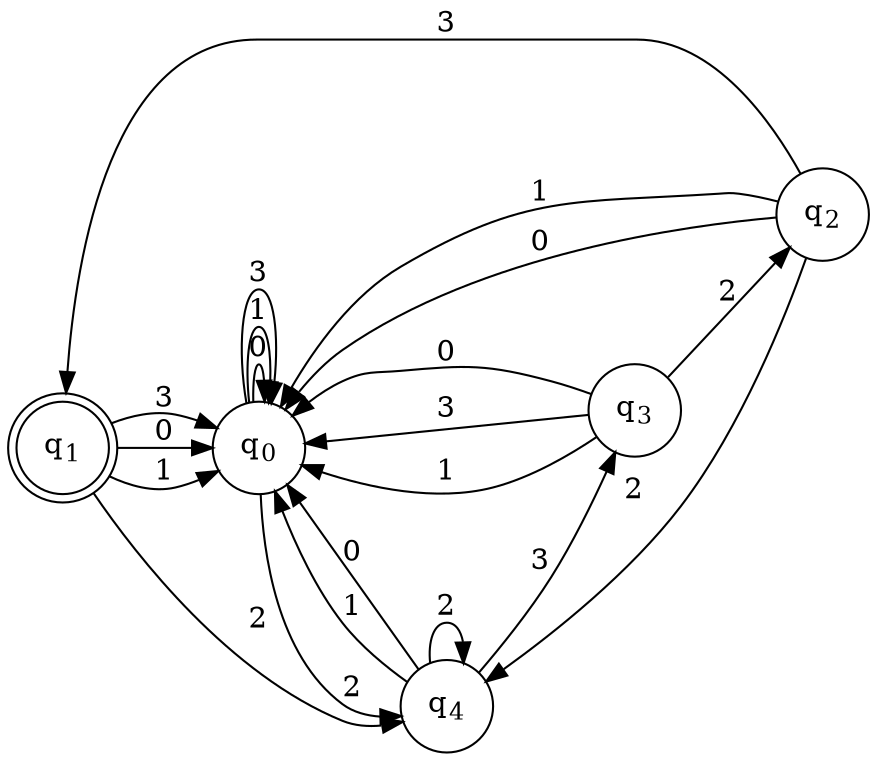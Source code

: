 digraph DFA {
  rankdir = LR;
  "q1" [shape=doublecircle, label=<q<sub>1</sub>>];
  "q1" -> "q0" [label="0"]
  "q1" -> "q0" [label="1"]
  "q1" -> "q4" [label="2"]
  "q1" -> "q0" [label="3"]
  "q0" [shape=circle, label=<q<sub>0</sub>>];
  "q0" -> "q0" [label="0"]
  "q0" -> "q0" [label="1"]
  "q0" -> "q4" [label="2"]
  "q0" -> "q0" [label="3"]
  "q2" [shape=circle, label=<q<sub>2</sub>>];
  "q2" -> "q0" [label="0"]
  "q2" -> "q0" [label="1"]
  "q2" -> "q4" [label="2"]
  "q2" -> "q1" [label="3"]
  "q3" [shape=circle, label=<q<sub>3</sub>>];
  "q3" -> "q0" [label="0"]
  "q3" -> "q0" [label="1"]
  "q3" -> "q2" [label="2"]
  "q3" -> "q0" [label="3"]
  "q4" [shape=circle, label=<q<sub>4</sub>>];
  "q4" -> "q0" [label="0"]
  "q4" -> "q0" [label="1"]
  "q4" -> "q4" [label="2"]
  "q4" -> "q3" [label="3"]
}
